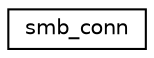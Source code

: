 digraph "Graphical Class Hierarchy"
{
  edge [fontname="Helvetica",fontsize="10",labelfontname="Helvetica",labelfontsize="10"];
  node [fontname="Helvetica",fontsize="10",shape=record];
  rankdir="LR";
  Node0 [label="smb_conn",height=0.2,width=0.4,color="black", fillcolor="white", style="filled",URL="$structsmb__conn.html"];
}
